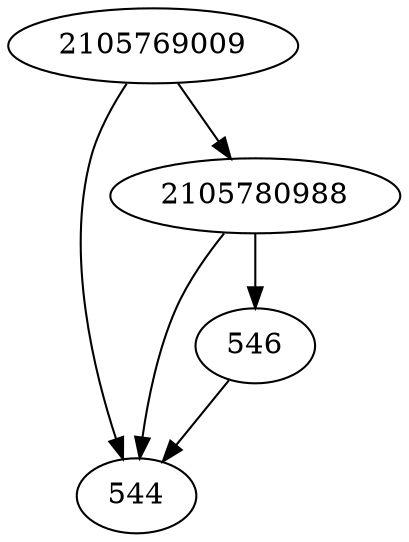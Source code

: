 strict digraph  {
544;
2105769009;
546;
2105780988;
2105769009 -> 544;
2105769009 -> 2105780988;
546 -> 544;
2105780988 -> 544;
2105780988 -> 546;
}
